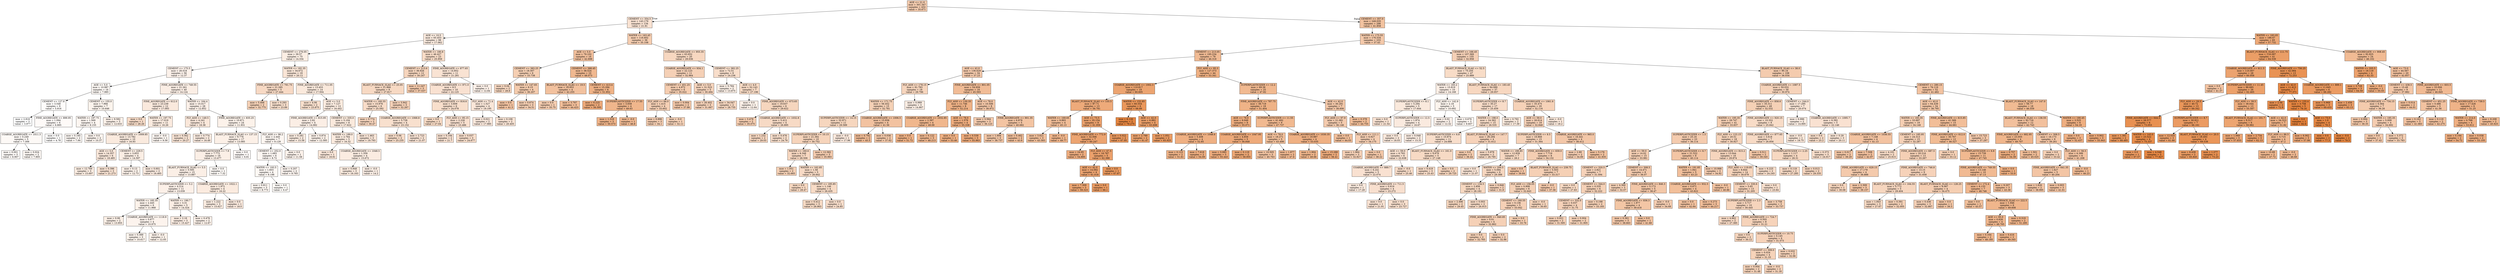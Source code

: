 digraph Tree {
node [shape=box, style="filled", color="black"] ;
0 [label="AGE <= 21.0\nmse = 301.347\nsamples = 432\nvalue = 35.671", fillcolor="#e5813967"] ;
1 [label="CEMENT <= 354.5\nmse = 143.179\nsamples = 134\nvalue = 21.91", fillcolor="#e581393a"] ;
0 -> 1 [labeldistance=2.5, labelangle=45, headlabel="True"] ;
2 [label="AGE <= 10.5\nmse = 65.453\nsamples = 98\nvalue = 17.062", fillcolor="#e581392a"] ;
1 -> 2 ;
3 [label="CEMENT <= 276.05\nmse = 39.57\nsamples = 75\nvalue = 14.334", fillcolor="#e5813922"] ;
2 -> 3 ;
4 [label="CEMENT <= 175.5\nmse = 26.018\nsamples = 56\nvalue = 12.37", fillcolor="#e581391b"] ;
3 -> 4 ;
5 [label="AGE <= 5.0\nmse = 10.987\nsamples = 16\nvalue = 7.985", fillcolor="#e581390d"] ;
4 -> 5 ;
6 [label="CEMENT <= 127.8\nmse = 3.548\nsamples = 9\nvalue = 5.916", fillcolor="#e5813906"] ;
5 -> 6 ;
7 [label="mse = 2.816\nsamples = 3\nvalue = 3.977", fillcolor="#e5813900"] ;
6 -> 7 ;
8 [label="FINE_AGGREGATE <= 899.95\nmse = 1.094\nsamples = 6\nvalue = 6.885", fillcolor="#e5813909"] ;
6 -> 8 ;
9 [label="COARSE_AGGREGATE <= 1011.3\nmse = 0.249\nsamples = 5\nvalue = 7.306", fillcolor="#e581390b"] ;
8 -> 9 ;
10 [label="mse = 0.001\nsamples = 3\nvalue = 6.907", fillcolor="#e581390a"] ;
9 -> 10 ;
11 [label="mse = 0.024\nsamples = 2\nvalue = 7.905", fillcolor="#e581390d"] ;
9 -> 11 ;
12 [label="mse = 0.0\nsamples = 1\nvalue = 4.78", fillcolor="#e5813903"] ;
8 -> 12 ;
13 [label="CEMENT <= 155.0\nmse = 7.966\nsamples = 7\nvalue = 10.646", fillcolor="#e5813916"] ;
5 -> 13 ;
14 [label="WATER <= 197.75\nmse = 1.569\nsamples = 4\nvalue = 9.155", fillcolor="#e5813911"] ;
13 -> 14 ;
15 [label="mse = 0.185\nsamples = 2\nvalue = 7.94", fillcolor="#e581390d"] ;
14 -> 15 ;
16 [label="mse = 0.0\nsamples = 2\nvalue = 10.37", fillcolor="#e5813915"] ;
14 -> 16 ;
17 [label="mse = 9.582\nsamples = 3\nvalue = 12.633", fillcolor="#e581391c"] ;
13 -> 17 ;
18 [label="FINE_AGGREGATE <= 749.55\nmse = 21.261\nsamples = 40\nvalue = 14.124", fillcolor="#e5813921"] ;
4 -> 18 ;
19 [label="FINE_AGGREGATE <= 612.0\nmse = 23.239\nsamples = 12\nvalue = 17.093", fillcolor="#e581392b"] ;
18 -> 19 ;
20 [label="mse = 0.0\nsamples = 1\nvalue = 26.26", fillcolor="#e5813948"] ;
19 -> 20 ;
21 [label="WATER <= 197.75\nmse = 17.019\nsamples = 11\nvalue = 16.26", fillcolor="#e5813928"] ;
19 -> 21 ;
22 [label="COARSE_AGGREGATE <= 1009.85\nmse = 13.782\nsamples = 10\nvalue = 16.93", fillcolor="#e581392a"] ;
21 -> 22 ;
23 [label="AGE <= 5.0\nmse = 14.357\nsamples = 6\nvalue = 18.485", fillcolor="#e581392f"] ;
22 -> 23 ;
24 [label="mse = 12.769\nsamples = 3\nvalue = 15.697", fillcolor="#e5813926"] ;
23 -> 24 ;
25 [label="mse = 0.396\nsamples = 3\nvalue = 21.273", fillcolor="#e5813938"] ;
23 -> 25 ;
26 [label="CEMENT <= 229.5\nmse = 3.853\nsamples = 4\nvalue = 14.597", fillcolor="#e5813922"] ;
22 -> 26 ;
27 [label="mse = 0.13\nsamples = 2\nvalue = 12.73", fillcolor="#e581391c"] ;
26 -> 27 ;
28 [label="mse = 0.601\nsamples = 2\nvalue = 16.465", fillcolor="#e5813929"] ;
26 -> 28 ;
29 [label="mse = -0.0\nsamples = 1\nvalue = 9.56", fillcolor="#e5813912"] ;
21 -> 29 ;
30 [label="WATER <= 164.4\nmse = 15.017\nsamples = 28\nvalue = 12.852", fillcolor="#e581391d"] ;
18 -> 30 ;
31 [label="FLY_ASH <= 149.5\nmse = 4.241\nsamples = 4\nvalue = 18.38", fillcolor="#e581392f"] ;
30 -> 31 ;
32 [label="mse = 0.562\nsamples = 2\nvalue = 20.27", fillcolor="#e5813935"] ;
31 -> 32 ;
33 [label="mse = 0.774\nsamples = 2\nvalue = 16.49", fillcolor="#e5813929"] ;
31 -> 33 ;
34 [label="FINE_AGGREGATE <= 835.25\nmse = 10.871\nsamples = 24\nvalue = 11.931", fillcolor="#e581391a"] ;
30 -> 34 ;
35 [label="BLAST_FURNACE_SLAG <= 137.15\nmse = 9.776\nsamples = 17\nvalue = 13.085", fillcolor="#e581391e"] ;
34 -> 35 ;
36 [label="SUPERPLASTICIZER <= 7.9\nmse = 7.772\nsamples = 16\nvalue = 13.477", fillcolor="#e581391f"] ;
35 -> 36 ;
37 [label="BLAST_FURNACE_SLAG <= 5.5\nmse = 5.595\nsamples = 15\nvalue = 13.887", fillcolor="#e5813920"] ;
36 -> 37 ;
38 [label="SUPERPLASTICIZER <= 5.2\nmse = 4.214\nsamples = 11\nvalue = 13.039", fillcolor="#e581391d"] ;
37 -> 38 ;
39 [label="WATER <= 185.35\nmse = 2.445\nsamples = 6\nvalue = 11.968", fillcolor="#e581391a"] ;
38 -> 39 ;
40 [label="mse = 0.06\nsamples = 2\nvalue = 13.955", fillcolor="#e5813920"] ;
39 -> 40 ;
41 [label="COARSE_AGGREGATE <= 1118.9\nmse = 0.677\nsamples = 4\nvalue = 10.975", fillcolor="#e5813917"] ;
39 -> 41 ;
42 [label="mse = 0.389\nsamples = 3\nvalue = 10.617", fillcolor="#e5813916"] ;
41 -> 42 ;
43 [label="mse = -0.0\nsamples = 1\nvalue = 12.05", fillcolor="#e581391a"] ;
41 -> 43 ;
44 [label="WATER <= 190.7\nmse = 3.31\nsamples = 5\nvalue = 14.324", fillcolor="#e5813922"] ;
38 -> 44 ;
45 [label="mse = 2.16\nsamples = 3\nvalue = 15.427", fillcolor="#e5813925"] ;
44 -> 45 ;
46 [label="mse = 0.476\nsamples = 2\nvalue = 12.67", fillcolor="#e581391c"] ;
44 -> 46 ;
47 [label="COARSE_AGGREGATE <= 1022.1\nmse = 1.972\nsamples = 4\nvalue = 16.22", fillcolor="#e5813928"] ;
37 -> 47 ;
48 [label="mse = 1.222\nsamples = 3\nvalue = 15.627", fillcolor="#e5813926"] ;
47 -> 48 ;
49 [label="mse = 0.0\nsamples = 1\nvalue = 18.0", fillcolor="#e581392d"] ;
47 -> 49 ;
50 [label="mse = 0.0\nsamples = 1\nvalue = 7.32", fillcolor="#e581390b"] ;
36 -> 50 ;
51 [label="mse = 0.0\nsamples = 1\nvalue = 6.81", fillcolor="#e5813909"] ;
35 -> 51 ;
52 [label="FLY_ASH <= 96.2\nmse = 2.445\nsamples = 7\nvalue = 9.129", fillcolor="#e5813911"] ;
34 -> 52 ;
53 [label="CEMENT <= 252.0\nmse = 1.683\nsamples = 6\nvalue = 8.72", fillcolor="#e581390f"] ;
52 -> 53 ;
54 [label="WATER <= 193.5\nmse = 1.603\nsamples = 4\nvalue = 8.198", fillcolor="#e581390e"] ;
53 -> 54 ;
55 [label="mse = 0.811\nsamples = 3\nvalue = 8.773", fillcolor="#e5813910"] ;
54 -> 55 ;
56 [label="mse = 0.0\nsamples = 1\nvalue = 6.47", fillcolor="#e5813908"] ;
54 -> 56 ;
57 [label="mse = 0.207\nsamples = 2\nvalue = 9.765", fillcolor="#e5813913"] ;
53 -> 57 ;
58 [label="mse = 0.0\nsamples = 1\nvalue = 11.58", fillcolor="#e5813919"] ;
52 -> 58 ;
59 [label="WATER <= 182.35\nmse = 34.672\nsamples = 19\nvalue = 20.12", fillcolor="#e5813934"] ;
3 -> 59 ;
60 [label="FINE_AGGREGATE <= 791.75\nmse = 21.285\nsamples = 5\nvalue = 27.444", fillcolor="#e581394c"] ;
59 -> 60 ;
61 [label="mse = 5.406\nsamples = 2\nvalue = 32.775", fillcolor="#e581395d"] ;
60 -> 61 ;
62 [label="mse = 0.293\nsamples = 3\nvalue = 23.89", fillcolor="#e5813941"] ;
60 -> 62 ;
63 [label="FINE_AGGREGATE <= 711.05\nmse = 13.453\nsamples = 14\nvalue = 17.504", fillcolor="#e581392c"] ;
59 -> 63 ;
64 [label="mse = 4.06\nsamples = 2\nvalue = 23.875", fillcolor="#e5813941"] ;
63 -> 64 ;
65 [label="AGE <= 5.0\nmse = 7.127\nsamples = 12\nvalue = 16.442", fillcolor="#e5813928"] ;
63 -> 65 ;
66 [label="FINE_AGGREGATE <= 815.95\nmse = 2.82\nsamples = 4\nvalue = 14.082", fillcolor="#e5813921"] ;
65 -> 66 ;
67 [label="mse = 0.281\nsamples = 2\nvalue = 15.58", fillcolor="#e5813926"] ;
66 -> 67 ;
68 [label="mse = 0.874\nsamples = 2\nvalue = 12.585", fillcolor="#e581391c"] ;
66 -> 68 ;
69 [label="CEMENT <= 335.0\nmse = 5.104\nsamples = 8\nvalue = 17.622", fillcolor="#e581392c"] ;
65 -> 69 ;
70 [label="WATER <= 189.0\nmse = 2.764\nsamples = 5\nvalue = 16.32", fillcolor="#e5813928"] ;
69 -> 70 ;
71 [label="mse = 0.0\nsamples = 1\nvalue = 18.91", fillcolor="#e5813930"] ;
70 -> 71 ;
72 [label="COARSE_AGGREGATE <= 1048.5\nmse = 1.359\nsamples = 4\nvalue = 15.672", fillcolor="#e5813926"] ;
70 -> 72 ;
73 [label="mse = 0.848\nsamples = 3\nvalue = 16.163", fillcolor="#e5813928"] ;
72 -> 73 ;
74 [label="mse = -0.0\nsamples = 1\nvalue = 14.2", fillcolor="#e5813921"] ;
72 -> 74 ;
75 [label="mse = 1.463\nsamples = 3\nvalue = 19.793", fillcolor="#e5813933"] ;
69 -> 75 ;
76 [label="WATER <= 180.8\nmse = 46.427\nsamples = 23\nvalue = 25.959", fillcolor="#e5813947"] ;
2 -> 76 ;
77 [label="CEMENT <= 213.6\nmse = 36.926\nsamples = 12\nvalue = 30.247", fillcolor="#e5813955"] ;
76 -> 77 ;
78 [label="BLAST_FURNACE_SLAG <= 25.05\nmse = 21.866\nsamples = 9\nvalue = 27.817", fillcolor="#e581394d"] ;
77 -> 78 ;
79 [label="WATER <= 160.55\nmse = 15.976\nsamples = 6\nvalue = 25.592", fillcolor="#e5813946"] ;
78 -> 79 ;
80 [label="mse = 0.774\nsamples = 2\nvalue = 30.47", fillcolor="#e5813956"] ;
79 -> 80 ;
81 [label="COARSE_AGGREGATE <= 1068.8\nmse = 5.728\nsamples = 4\nvalue = 23.152", fillcolor="#e581393e"] ;
79 -> 81 ;
82 [label="mse = 0.06\nsamples = 2\nvalue = 25.235", fillcolor="#e5813945"] ;
81 -> 82 ;
83 [label="mse = 2.723\nsamples = 2\nvalue = 21.07", fillcolor="#e5813937"] ;
81 -> 83 ;
84 [label="mse = 3.942\nsamples = 3\nvalue = 32.267", fillcolor="#e581395c"] ;
78 -> 84 ;
85 [label="mse = 11.247\nsamples = 3\nvalue = 37.537", fillcolor="#e581396d"] ;
77 -> 85 ;
86 [label="FINE_AGGREGATE <= 877.65\nmse = 14.852\nsamples = 11\nvalue = 21.281", fillcolor="#e5813938"] ;
76 -> 86 ;
87 [label="COARSE_AGGREGATE <= 971.0\nmse = 8.5\nsamples = 10\nvalue = 22.125", fillcolor="#e581393b"] ;
86 -> 87 ;
88 [label="FINE_AGGREGATE <= 816.6\nmse = 3.609\nsamples = 6\nvalue = 24.078", fillcolor="#e5813941"] ;
87 -> 88 ;
89 [label="mse = 0.0\nsamples = 1\nvalue = 27.04", fillcolor="#e581394b"] ;
88 -> 89 ;
90 [label="FLY_ASH <= 95.15\nmse = 2.226\nsamples = 5\nvalue = 23.486", fillcolor="#e581393f"] ;
88 -> 90 ;
91 [label="mse = 0.194\nsamples = 2\nvalue = 21.7", fillcolor="#e5813939"] ;
90 -> 91 ;
92 [label="mse = 0.037\nsamples = 3\nvalue = 24.677", fillcolor="#e5813943"] ;
90 -> 92 ;
93 [label="FLY_ASH <= 71.4\nmse = 1.527\nsamples = 4\nvalue = 19.195", fillcolor="#e5813931"] ;
87 -> 93 ;
94 [label="mse = 0.021\nsamples = 2\nvalue = 17.985", fillcolor="#e581392d"] ;
93 -> 94 ;
95 [label="mse = 0.106\nsamples = 2\nvalue = 20.405", fillcolor="#e5813935"] ;
93 -> 95 ;
96 [label="mse = 0.0\nsamples = 1\nvalue = 12.84", fillcolor="#e581391d"] ;
86 -> 96 ;
97 [label="WATER <= 163.45\nmse = 116.602\nsamples = 36\nvalue = 35.108", fillcolor="#e5813965"] ;
1 -> 97 ;
98 [label="AGE <= 5.0\nmse = 79.102\nsamples = 16\nvalue = 42.698", fillcolor="#e581397e"] ;
97 -> 98 ;
99 [label="CEMENT <= 383.25\nmse = 18.307\nsamples = 6\nvalue = 33.738", fillcolor="#e5813961"] ;
98 -> 99 ;
100 [label="mse = 0.04\nsamples = 2\nvalue = 28.8", fillcolor="#e5813951"] ;
99 -> 100 ;
101 [label="WATER <= 147.65\nmse = 9.15\nsamples = 4\nvalue = 36.207", fillcolor="#e5813969"] ;
99 -> 101 ;
102 [label="mse = 0.0\nsamples = 1\nvalue = 41.3", fillcolor="#e5813979"] ;
101 -> 102 ;
103 [label="mse = 0.674\nsamples = 3\nvalue = 34.51", fillcolor="#e5813963"] ;
101 -> 103 ;
104 [label="CEMENT <= 388.45\nmse = 38.524\nsamples = 10\nvalue = 48.073", fillcolor="#e581398f"] ;
98 -> 104 ;
105 [label="BLAST_FURNACE_SLAG <= 19.5\nmse = 16.953\nsamples = 4\nvalue = 42.255", fillcolor="#e581397c"] ;
104 -> 105 ;
106 [label="mse = 0.0\nsamples = 1\nvalue = 35.75", fillcolor="#e5813967"] ;
105 -> 106 ;
107 [label="mse = 3.797\nsamples = 3\nvalue = 44.423", fillcolor="#e5813983"] ;
105 -> 107 ;
108 [label="CEMENT <= 413.4\nmse = 15.294\nsamples = 6\nvalue = 51.952", fillcolor="#e581399c"] ;
104 -> 108 ;
109 [label="mse = 6.225\nsamples = 2\nvalue = 56.595", fillcolor="#e58139ab"] ;
108 -> 109 ;
110 [label="SUPERPLASTICIZER <= 17.55\nmse = 3.658\nsamples = 4\nvalue = 49.63", fillcolor="#e5813994"] ;
108 -> 110 ;
111 [label="mse = 1.318\nsamples = 3\nvalue = 50.573", fillcolor="#e5813997"] ;
110 -> 111 ;
112 [label="mse = -0.0\nsamples = 1\nvalue = 46.8", fillcolor="#e581398b"] ;
110 -> 112 ;
113 [label="COARSE_AGGREGATE <= 955.35\nmse = 63.652\nsamples = 20\nvalue = 29.036", fillcolor="#e5813951"] ;
97 -> 113 ;
114 [label="COARSE_AGGREGATE <= 934.1\nmse = 22.123\nsamples = 11\nvalue = 32.964", fillcolor="#e581395e"] ;
113 -> 114 ;
115 [label="CEMENT <= 451.25\nmse = 4.972\nsamples = 6\nvalue = 35.022", fillcolor="#e5813965"] ;
114 -> 115 ;
116 [label="FLY_ASH <= 66.0\nmse = 1.415\nsamples = 4\nvalue = 33.602", fillcolor="#e5813960"] ;
115 -> 116 ;
117 [label="mse = 0.896\nsamples = 3\nvalue = 34.1", fillcolor="#e5813962"] ;
116 -> 117 ;
118 [label="mse = -0.0\nsamples = 1\nvalue = 32.11", fillcolor="#e581395b"] ;
116 -> 118 ;
119 [label="mse = 0.004\nsamples = 2\nvalue = 37.86", fillcolor="#e581396e"] ;
115 -> 119 ;
120 [label="AGE <= 5.0\nmse = 31.523\nsamples = 5\nvalue = 30.494", fillcolor="#e5813956"] ;
114 -> 120 ;
121 [label="mse = 26.402\nsamples = 3\nvalue = 31.667", fillcolor="#e581395a"] ;
120 -> 121 ;
122 [label="mse = 34.047\nsamples = 2\nvalue = 28.735", fillcolor="#e5813950"] ;
120 -> 122 ;
123 [label="CEMENT <= 382.25\nmse = 72.51\nsamples = 9\nvalue = 24.236", fillcolor="#e5813942"] ;
113 -> 123 ;
124 [label="mse = 5.784\nsamples = 2\nvalue = 13.875", fillcolor="#e5813920"] ;
123 -> 124 ;
125 [label="AGE <= 4.0\nmse = 52.143\nsamples = 7\nvalue = 27.196", fillcolor="#e581394b"] ;
123 -> 125 ;
126 [label="mse = 0.0\nsamples = 1\nvalue = 12.64", fillcolor="#e581391c"] ;
125 -> 126 ;
127 [label="FINE_AGGREGATE <= 673.65\nmse = 19.637\nsamples = 6\nvalue = 29.622", fillcolor="#e5813953"] ;
125 -> 127 ;
128 [label="mse = 3.478\nsamples = 2\nvalue = 35.075", fillcolor="#e5813965"] ;
127 -> 128 ;
129 [label="COARSE_AGGREGATE <= 1032.8\nmse = 5.412\nsamples = 4\nvalue = 26.895", fillcolor="#e581394a"] ;
127 -> 129 ;
130 [label="mse = 1.232\nsamples = 2\nvalue = 29.03", fillcolor="#e5813951"] ;
129 -> 130 ;
131 [label="mse = 0.476\nsamples = 2\nvalue = 24.76", fillcolor="#e5813943"] ;
129 -> 131 ;
132 [label="CEMENT <= 357.0\nmse = 249.035\nsamples = 298\nvalue = 41.858", fillcolor="#e581397b"] ;
0 -> 132 [labeldistance=2.5, labelangle=-45, headlabel="False"] ;
133 [label="WATER <= 175.55\nmse = 176.534\nsamples = 233\nvalue = 37.43", fillcolor="#e581396d"] ;
132 -> 133 ;
134 [label="CEMENT <= 213.05\nmse = 195.234\nsamples = 78\nvalue = 46.318", fillcolor="#e5813989"] ;
133 -> 134 ;
135 [label="AGE <= 42.0\nmse = 136.629\nsamples = 34\nvalue = 37.23", fillcolor="#e581396c"] ;
134 -> 135 ;
136 [label="FLY_ASH <= 178.15\nmse = 91.783\nsamples = 18\nvalue = 29.796", fillcolor="#e5813954"] ;
135 -> 136 ;
137 [label="WATER <= 171.75\nmse = 56.452\nsamples = 15\nvalue = 32.781", fillcolor="#e581395d"] ;
136 -> 137 ;
138 [label="SUPERPLASTICIZER <= 14.15\nmse = 32.971\nsamples = 11\nvalue = 29.589", fillcolor="#e5813953"] ;
137 -> 138 ;
139 [label="SUPERPLASTICIZER <= 10.15\nmse = 21.392\nsamples = 10\nvalue = 30.752", fillcolor="#e5813957"] ;
138 -> 139 ;
140 [label="WATER <= 160.6\nmse = 8.348\nsamples = 7\nvalue = 28.506", fillcolor="#e5813950"] ;
139 -> 140 ;
141 [label="mse = 1.051\nsamples = 2\nvalue = 32.665", fillcolor="#e581395d"] ;
140 -> 141 ;
142 [label="WATER <= 162.85\nmse = 1.58\nsamples = 5\nvalue = 26.842", fillcolor="#e581394a"] ;
140 -> 142 ;
143 [label="mse = 0.0\nsamples = 1\nvalue = 28.47", fillcolor="#e581394f"] ;
142 -> 143 ;
144 [label="CEMENT <= 185.85\nmse = 1.146\nsamples = 4\nvalue = 26.435", fillcolor="#e5813949"] ;
142 -> 144 ;
145 [label="mse = 0.412\nsamples = 3\nvalue = 26.963", fillcolor="#e581394b"] ;
144 -> 145 ;
146 [label="mse = 0.0\nsamples = 1\nvalue = 24.85", fillcolor="#e5813944"] ;
144 -> 146 ;
147 [label="mse = 12.582\nsamples = 3\nvalue = 35.993", fillcolor="#e5813968"] ;
139 -> 147 ;
148 [label="mse = -0.0\nsamples = 1\nvalue = 17.96", fillcolor="#e581392d"] ;
138 -> 148 ;
149 [label="COARSE_AGGREGATE <= 1006.5\nmse = 15.938\nsamples = 4\nvalue = 41.56", fillcolor="#e581397a"] ;
137 -> 149 ;
150 [label="mse = 0.792\nsamples = 2\nvalue = 45.5", fillcolor="#e5813987"] ;
149 -> 150 ;
151 [label="mse = 0.036\nsamples = 2\nvalue = 37.62", fillcolor="#e581396d"] ;
149 -> 151 ;
152 [label="mse = 0.989\nsamples = 3\nvalue = 14.867", fillcolor="#e5813923"] ;
136 -> 152 ;
153 [label="FINE_AGGREGATE <= 801.05\nmse = 54.959\nsamples = 16\nvalue = 45.593", fillcolor="#e5813987"] ;
135 -> 153 ;
154 [label="FLY_ASH <= 130.35\nmse = 11.746\nsamples = 8\nvalue = 52.214", fillcolor="#e581399c"] ;
153 -> 154 ;
155 [label="COARSE_AGGREGATE <= 1032.85\nmse = 2.397\nsamples = 4\nvalue = 49.09", fillcolor="#e5813992"] ;
154 -> 155 ;
156 [label="mse = 0.0\nsamples = 1\nvalue = 51.72", fillcolor="#e581399b"] ;
155 -> 156 ;
157 [label="mse = 0.122\nsamples = 3\nvalue = 48.213", fillcolor="#e581398f"] ;
155 -> 157 ;
158 [label="AGE <= 78.0\nmse = 1.579\nsamples = 4\nvalue = 55.338", fillcolor="#e58139a7"] ;
154 -> 158 ;
159 [label="mse = 0.0\nsamples = 1\nvalue = 53.46", fillcolor="#e58139a0"] ;
158 -> 159 ;
160 [label="mse = 0.539\nsamples = 3\nvalue = 55.963", fillcolor="#e58139a9"] ;
158 -> 160 ;
161 [label="AGE <= 78.0\nmse = 10.506\nsamples = 8\nvalue = 38.972", fillcolor="#e5813972"] ;
153 -> 161 ;
162 [label="mse = 3.564\nsamples = 3\nvalue = 36.123", fillcolor="#e5813968"] ;
161 -> 162 ;
163 [label="FINE_AGGREGATE <= 901.35\nmse = 6.878\nsamples = 5\nvalue = 40.682", fillcolor="#e5813977"] ;
161 -> 163 ;
164 [label="mse = 1.694\nsamples = 3\nvalue = 38.737", fillcolor="#e5813971"] ;
163 -> 164 ;
165 [label="mse = 0.462\nsamples = 2\nvalue = 43.6", fillcolor="#e5813981"] ;
163 -> 165 ;
166 [label="FLY_ASH <= 95.3\nmse = 127.373\nsamples = 44\nvalue = 53.341", fillcolor="#e58139a0"] ;
134 -> 166 ;
167 [label="COARSE_AGGREGATE <= 1002.3\nmse = 110.817\nsamples = 19\nvalue = 60.605", fillcolor="#e58139b8"] ;
166 -> 167 ;
168 [label="BLAST_FURNACE_SLAG <= 155.5\nmse = 87.71\nsamples = 13\nvalue = 56.781", fillcolor="#e58139ab"] ;
167 -> 168 ;
169 [label="WATER <= 169.65\nmse = 9.893\nsamples = 4\nvalue = 45.13", fillcolor="#e5813985"] ;
168 -> 169 ;
170 [label="mse = 3.621\nsamples = 3\nvalue = 43.583", fillcolor="#e5813980"] ;
169 -> 170 ;
171 [label="mse = -0.0\nsamples = 1\nvalue = 49.77", fillcolor="#e5813995"] ;
169 -> 171 ;
172 [label="AGE <= 73.5\nmse = 35.154\nsamples = 9\nvalue = 61.959", fillcolor="#e58139bc"] ;
168 -> 172 ;
173 [label="FINE_AGGREGATE <= 772.9\nmse = 32.006\nsamples = 7\nvalue = 60.247", fillcolor="#e58139b7"] ;
172 -> 173 ;
174 [label="mse = 24.95\nsamples = 2\nvalue = 54.895", fillcolor="#e58139a5"] ;
173 -> 174 ;
175 [label="FLY_ASH <= 47.5\nmse = 18.787\nsamples = 5\nvalue = 62.388", fillcolor="#e58139bd"] ;
173 -> 175 ;
176 [label="AGE <= 42.0\nmse = 14.092\nsamples = 4\nvalue = 61.018", fillcolor="#e58139b9"] ;
175 -> 176 ;
177 [label="mse = 7.309\nsamples = 3\nvalue = 59.323", fillcolor="#e58139b4"] ;
176 -> 177 ;
178 [label="mse = 0.0\nsamples = 1\nvalue = 66.1", fillcolor="#e58139c9"] ;
176 -> 178 ;
179 [label="mse = 0.0\nsamples = 1\nvalue = 67.87", fillcolor="#e58139cf"] ;
175 -> 179 ;
180 [label="mse = 0.022\nsamples = 2\nvalue = 67.95", fillcolor="#e58139cf"] ;
172 -> 180 ;
181 [label="WATER <= 152.85\nmse = 60.554\nsamples = 6\nvalue = 68.89", fillcolor="#e58139d3"] ;
167 -> 181 ;
182 [label="mse = 6.126\nsamples = 2\nvalue = 79.275", fillcolor="#e58139f4"] ;
181 -> 182 ;
183 [label="AGE <= 42.0\nmse = 6.882\nsamples = 4\nvalue = 63.698", fillcolor="#e58139c2"] ;
181 -> 183 ;
184 [label="mse = 2.789\nsamples = 2\nvalue = 61.47", fillcolor="#e58139ba"] ;
183 -> 184 ;
185 [label="mse = 1.051\nsamples = 2\nvalue = 65.925", fillcolor="#e58139c9"] ;
183 -> 185 ;
186 [label="SUPERPLASTICIZER <= 12.2\nmse = 69.38\nsamples = 25\nvalue = 47.82", fillcolor="#e581398e"] ;
166 -> 186 ;
187 [label="FINE_AGGREGATE <= 787.75\nmse = 38.719\nsamples = 18\nvalue = 51.404", fillcolor="#e581399a"] ;
186 -> 187 ;
188 [label="AGE <= 78.0\nmse = 9.049\nsamples = 9\nvalue = 55.071", fillcolor="#e58139a6"] ;
187 -> 188 ;
189 [label="COARSE_AGGREGATE <= 1048.6\nmse = 5.408\nsamples = 4\nvalue = 52.85", fillcolor="#e581399f"] ;
188 -> 189 ;
190 [label="mse = 0.123\nsamples = 2\nvalue = 51.61", fillcolor="#e581399a"] ;
189 -> 190 ;
191 [label="mse = 7.618\nsamples = 2\nvalue = 54.09", fillcolor="#e58139a3"] ;
189 -> 191 ;
192 [label="COARSE_AGGREGATE <= 1047.95\nmse = 4.859\nsamples = 5\nvalue = 56.848", fillcolor="#e58139ab"] ;
188 -> 192 ;
193 [label="mse = 3.085\nsamples = 3\nvalue = 55.443", fillcolor="#e58139a7"] ;
192 -> 193 ;
194 [label="mse = 0.119\nsamples = 2\nvalue = 58.955", fillcolor="#e58139b2"] ;
192 -> 194 ;
195 [label="SUPERPLASTICIZER <= 11.55\nmse = 41.492\nsamples = 9\nvalue = 47.737", fillcolor="#e581398e"] ;
187 -> 195 ;
196 [label="AGE <= 78.0\nmse = 18.271\nsamples = 5\nvalue = 43.498", fillcolor="#e5813980"] ;
195 -> 196 ;
197 [label="mse = 10.505\nsamples = 3\nvalue = 40.763", fillcolor="#e5813977"] ;
196 -> 197 ;
198 [label="mse = 1.877\nsamples = 2\nvalue = 47.6", fillcolor="#e581398d"] ;
196 -> 198 ;
199 [label="COARSE_AGGREGATE <= 1030.35\nmse = 19.987\nsamples = 4\nvalue = 53.035", fillcolor="#e581399f"] ;
195 -> 199 ;
200 [label="mse = 1.904\nsamples = 2\nvalue = 49.66", fillcolor="#e5813994"] ;
199 -> 200 ;
201 [label="mse = 15.288\nsamples = 2\nvalue = 56.41", fillcolor="#e58139aa"] ;
199 -> 201 ;
202 [label="AGE <= 42.0\nmse = 30.291\nsamples = 7\nvalue = 38.606", fillcolor="#e5813970"] ;
186 -> 202 ;
203 [label="FLY_ASH <= 97.9\nmse = 21.081\nsamples = 5\nvalue = 36.146", fillcolor="#e5813968"] ;
202 -> 203 ;
204 [label="mse = 0.0\nsamples = 1\nvalue = 44.03", fillcolor="#e5813982"] ;
203 -> 204 ;
205 [label="FLY_ASH <= 111.1\nmse = 6.927\nsamples = 4\nvalue = 34.175", fillcolor="#e5813962"] ;
203 -> 205 ;
206 [label="mse = 1.964\nsamples = 3\nvalue = 32.827", fillcolor="#e581395e"] ;
205 -> 206 ;
207 [label="mse = 0.0\nsamples = 1\nvalue = 38.22", fillcolor="#e581396f"] ;
205 -> 207 ;
208 [label="mse = 0.378\nsamples = 2\nvalue = 44.755", fillcolor="#e5813984"] ;
202 -> 208 ;
209 [label="CEMENT <= 166.45\nmse = 107.369\nsamples = 155\nvalue = 32.958", fillcolor="#e581395e"] ;
133 -> 209 ;
210 [label="BLAST_FURNACE_SLAG <= 52.5\nmse = 75.205\nsamples = 47\nvalue = 25.889", fillcolor="#e5813947"] ;
209 -> 210 ;
211 [label="WATER <= 183.2\nmse = 15.819\nsamples = 10\nvalue = 14.168", fillcolor="#e5813921"] ;
210 -> 211 ;
212 [label="SUPERPLASTICIZER <= 8.1\nmse = 5.294\nsamples = 5\nvalue = 17.644", fillcolor="#e581392c"] ;
211 -> 212 ;
213 [label="mse = 0.0\nsamples = 1\nvalue = 21.54", fillcolor="#e5813939"] ;
212 -> 213 ;
214 [label="SUPERPLASTICIZER <= 12.5\nmse = 1.874\nsamples = 4\nvalue = 16.67", fillcolor="#e5813929"] ;
212 -> 214 ;
215 [label="mse = 0.0\nsamples = 2\nvalue = 18.03", fillcolor="#e581392e"] ;
214 -> 215 ;
216 [label="mse = 0.048\nsamples = 2\nvalue = 15.31", fillcolor="#e5813925"] ;
214 -> 216 ;
217 [label="FLY_ASH <= 142.9\nmse = 2.18\nsamples = 5\nvalue = 10.692", fillcolor="#e5813916"] ;
211 -> 217 ;
218 [label="mse = 0.02\nsamples = 2\nvalue = 12.32", fillcolor="#e581391b"] ;
217 -> 218 ;
219 [label="mse = 0.676\nsamples = 3\nvalue = 9.607", fillcolor="#e5813912"] ;
217 -> 219 ;
220 [label="BLAST_FURNACE_SLAG <= 183.45\nmse = 44.089\nsamples = 37\nvalue = 29.057", fillcolor="#e5813951"] ;
210 -> 220 ;
221 [label="SUPERPLASTICIZER <= 8.7\nmse = 30.27\nsamples = 17\nvalue = 25.459", fillcolor="#e5813946"] ;
220 -> 221 ;
222 [label="WATER <= 198.0\nmse = 24.362\nsamples = 15\nvalue = 26.535", fillcolor="#e5813949"] ;
221 -> 222 ;
223 [label="SUPERPLASTICIZER <= 6.8\nmse = 10.874\nsamples = 11\nvalue = 24.688", fillcolor="#e5813943"] ;
222 -> 223 ;
224 [label="AGE <= 59.0\nmse = 6.793\nsamples = 6\nvalue = 22.638", fillcolor="#e581393d"] ;
223 -> 224 ;
225 [label="COARSE_AGGREGATE <= 889.7\nmse = 6.241\nsamples = 5\nvalue = 22.074", fillcolor="#e581393b"] ;
224 -> 225 ;
226 [label="mse = 0.0\nsamples = 1\nvalue = 17.28", fillcolor="#e581392b"] ;
225 -> 226 ;
227 [label="FINE_AGGREGATE <= 711.5\nmse = 0.619\nsamples = 4\nvalue = 23.272", fillcolor="#e581393f"] ;
225 -> 227 ;
228 [label="mse = 0.0\nsamples = 1\nvalue = 21.91", fillcolor="#e581393a"] ;
227 -> 228 ;
229 [label="mse = 0.0\nsamples = 3\nvalue = 23.727", fillcolor="#e5813940"] ;
227 -> 229 ;
230 [label="mse = -0.0\nsamples = 1\nvalue = 25.46", fillcolor="#e5813946"] ;
224 -> 230 ;
231 [label="BLAST_FURNACE_SLAG <= 161.0\nmse = 4.679\nsamples = 5\nvalue = 27.148", fillcolor="#e581394b"] ;
223 -> 231 ;
232 [label="mse = 0.419\nsamples = 3\nvalue = 25.43", fillcolor="#e5813946"] ;
231 -> 232 ;
233 [label="mse = 0.0\nsamples = 2\nvalue = 29.725", fillcolor="#e5813954"] ;
231 -> 233 ;
234 [label="BLAST_FURNACE_SLAG <= 147.7\nmse = 26.294\nsamples = 4\nvalue = 31.612", fillcolor="#e581395a"] ;
222 -> 234 ;
235 [label="mse = 0.0\nsamples = 2\nvalue = 36.44", fillcolor="#e5813969"] ;
234 -> 235 ;
236 [label="mse = 5.978\nsamples = 2\nvalue = 26.785", fillcolor="#e581394a"] ;
234 -> 236 ;
237 [label="mse = 0.792\nsamples = 2\nvalue = 17.39", fillcolor="#e581392c"] ;
221 -> 237 ;
238 [label="COARSE_AGGREGATE <= 1061.6\nmse = 35.475\nsamples = 20\nvalue = 32.116", fillcolor="#e581395b"] ;
220 -> 238 ;
239 [label="AGE <= 59.0\nmse = 26.614\nsamples = 19\nvalue = 32.848", fillcolor="#e581395e"] ;
238 -> 239 ;
240 [label="SUPERPLASTICIZER <= 8.5\nmse = 18.868\nsamples = 15\nvalue = 31.364", fillcolor="#e5813959"] ;
239 -> 240 ;
241 [label="WATER <= 188.85\nmse = 12.839\nsamples = 7\nvalue = 28.2", fillcolor="#e581394f"] ;
240 -> 241 ;
242 [label="mse = 0.0\nsamples = 1\nvalue = 21.07", fillcolor="#e5813937"] ;
241 -> 242 ;
243 [label="WATER <= 200.5\nmse = 5.094\nsamples = 6\nvalue = 29.388", fillcolor="#e5813952"] ;
241 -> 243 ;
244 [label="CEMENT <= 134.5\nmse = 2.856\nsamples = 4\nvalue = 28.182", fillcolor="#e581394f"] ;
243 -> 244 ;
245 [label="mse = 2.496\nsamples = 2\nvalue = 29.45", fillcolor="#e5813953"] ;
244 -> 245 ;
246 [label="mse = 0.003\nsamples = 2\nvalue = 26.915", fillcolor="#e581394a"] ;
244 -> 246 ;
247 [label="mse = 0.846\nsamples = 2\nvalue = 31.8", fillcolor="#e581395a"] ;
243 -> 247 ;
248 [label="FINE_AGGREGATE <= 659.0\nmse = 7.719\nsamples = 8\nvalue = 34.132", fillcolor="#e5813962"] ;
240 -> 248 ;
249 [label="mse = 0.0\nsamples = 1\nvalue = 39.84", fillcolor="#e5813974"] ;
248 -> 249 ;
250 [label="BLAST_FURNACE_SLAG <= 239.75\nmse = 3.503\nsamples = 7\nvalue = 33.317", fillcolor="#e581395f"] ;
248 -> 250 ;
251 [label="FLY_ASH <= 156.05\nmse = 0.908\nsamples = 6\nvalue = 32.643", fillcolor="#e581395d"] ;
250 -> 251 ;
252 [label="CEMENT <= 160.55\nmse = 0.136\nsamples = 5\nvalue = 33.042", fillcolor="#e581395e"] ;
251 -> 252 ;
253 [label="FINE_AGGREGATE <= 840.85\nmse = 0.01\nsamples = 4\nvalue = 32.862", fillcolor="#e581395e"] ;
252 -> 253 ;
254 [label="mse = 0.0\nsamples = 2\nvalue = 32.765", fillcolor="#e581395d"] ;
253 -> 254 ;
255 [label="mse = 0.0\nsamples = 2\nvalue = 32.96", fillcolor="#e581395e"] ;
253 -> 255 ;
256 [label="mse = 0.0\nsamples = 1\nvalue = 33.76", fillcolor="#e5813961"] ;
252 -> 256 ;
257 [label="mse = -0.0\nsamples = 1\nvalue = 30.65", fillcolor="#e5813957"] ;
251 -> 257 ;
258 [label="mse = -0.0\nsamples = 1\nvalue = 37.36", fillcolor="#e581396c"] ;
250 -> 258 ;
259 [label="COARSE_AGGREGATE <= 965.0\nmse = 16.441\nsamples = 4\nvalue = 38.412", fillcolor="#e5813970"] ;
239 -> 259 ;
260 [label="mse = 2.89\nsamples = 2\nvalue = 34.89", fillcolor="#e5813964"] ;
259 -> 260 ;
261 [label="mse = 5.176\nsamples = 2\nvalue = 41.935", fillcolor="#e581397b"] ;
259 -> 261 ;
262 [label="mse = -0.0\nsamples = 1\nvalue = 18.2", fillcolor="#e581392e"] ;
238 -> 262 ;
263 [label="BLAST_FURNACE_SLAG <= 38.0\nmse = 90.16\nsamples = 108\nvalue = 36.034", fillcolor="#e5813968"] ;
209 -> 263 ;
264 [label="COARSE_AGGREGATE <= 1087.5\nmse = 50.032\nsamples = 56\nvalue = 30.974", fillcolor="#e5813958"] ;
263 -> 264 ;
265 [label="FINE_AGGREGATE <= 858.6\nmse = 35.311\nsamples = 49\nvalue = 32.532", fillcolor="#e581395d"] ;
264 -> 265 ;
266 [label="WATER <= 195.35\nmse = 29.747\nsamples = 41\nvalue = 33.837", fillcolor="#e5813961"] ;
265 -> 266 ;
267 [label="SUPERPLASTICIZER <= 1.5\nmse = 25.16\nsamples = 23\nvalue = 36.114", fillcolor="#e5813968"] ;
266 -> 267 ;
268 [label="AGE <= 59.0\nmse = 14.02\nsamples = 15\nvalue = 33.981", fillcolor="#e5813961"] ;
267 -> 268 ;
269 [label="CEMENT <= 320.5\nmse = 2.821\nsamples = 7\nvalue = 31.594", fillcolor="#e581395a"] ;
268 -> 269 ;
270 [label="mse = 0.0\nsamples = 1\nvalue = 27.83", fillcolor="#e581394d"] ;
269 -> 270 ;
271 [label="CEMENT <= 344.0\nmse = 0.535\nsamples = 6\nvalue = 32.222", fillcolor="#e581395c"] ;
269 -> 271 ;
272 [label="CEMENT <= 332.0\nmse = 0.037\nsamples = 4\nvalue = 31.75", fillcolor="#e581395a"] ;
271 -> 272 ;
273 [label="mse = 0.021\nsamples = 2\nvalue = 31.595", fillcolor="#e581395a"] ;
272 -> 273 ;
274 [label="mse = 0.004\nsamples = 2\nvalue = 31.905", fillcolor="#e581395b"] ;
272 -> 274 ;
275 [label="mse = 0.198\nsamples = 2\nvalue = 33.165", fillcolor="#e581395f"] ;
271 -> 275 ;
276 [label="CEMENT <= 308.5\nmse = 14.471\nsamples = 8\nvalue = 36.07", fillcolor="#e5813968"] ;
268 -> 276 ;
277 [label="mse = 4.369\nsamples = 3\nvalue = 32.07", fillcolor="#e581395b"] ;
276 -> 277 ;
278 [label="FINE_AGGREGATE <= 846.3\nmse = 5.173\nsamples = 5\nvalue = 38.47", fillcolor="#e5813970"] ;
276 -> 278 ;
279 [label="FINE_AGGREGATE <= 836.3\nmse = 1.977\nsamples = 4\nvalue = 39.418", fillcolor="#e5813973"] ;
278 -> 279 ;
280 [label="mse = 0.361\nsamples = 3\nvalue = 38.663", fillcolor="#e5813970"] ;
279 -> 280 ;
281 [label="mse = 0.0\nsamples = 1\nvalue = 41.68", fillcolor="#e581397a"] ;
279 -> 281 ;
282 [label="mse = -0.0\nsamples = 1\nvalue = 34.68", fillcolor="#e5813964"] ;
278 -> 282 ;
283 [label="SUPERPLASTICIZER <= 6.7\nmse = 21.522\nsamples = 8\nvalue = 40.114", fillcolor="#e5813975"] ;
267 -> 283 ;
284 [label="WATER <= 191.85\nmse = 1.941\nsamples = 5\nvalue = 43.23", fillcolor="#e581397f"] ;
283 -> 284 ;
285 [label="COARSE_AGGREGATE <= 932.5\nmse = 0.671\nsamples = 4\nvalue = 43.822", fillcolor="#e5813981"] ;
284 -> 285 ;
286 [label="mse = 0.0\nsamples = 1\nvalue = 42.64", fillcolor="#e581397d"] ;
285 -> 286 ;
287 [label="mse = 0.273\nsamples = 3\nvalue = 44.217", fillcolor="#e5813983"] ;
285 -> 287 ;
288 [label="mse = -0.0\nsamples = 1\nvalue = 40.86", fillcolor="#e5813978"] ;
284 -> 288 ;
289 [label="mse = 10.998\nsamples = 3\nvalue = 34.92", fillcolor="#e5813964"] ;
283 -> 289 ;
290 [label="FLY_ASH <= 123.15\nmse = 20.51\nsamples = 18\nvalue = 30.927", fillcolor="#e5813957"] ;
266 -> 290 ;
291 [label="FINE_AGGREGATE <= 815.2\nmse = 13.044\nsamples = 16\nvalue = 29.874", fillcolor="#e5813954"] ;
290 -> 291 ;
292 [label="FLY_ASH <= 119.05\nmse = 8.844\nsamples = 14\nvalue = 30.679", fillcolor="#e5813957"] ;
291 -> 292 ;
293 [label="CEMENT <= 330.6\nmse = 5.65\nsamples = 13\nvalue = 31.205", fillcolor="#e5813958"] ;
292 -> 293 ;
294 [label="SUPERPLASTICIZER <= 2.3\nmse = 3.717\nsamples = 10\nvalue = 30.445", fillcolor="#e5813956"] ;
293 -> 294 ;
295 [label="mse = 4.862\nsamples = 2\nvalue = 27.385", fillcolor="#e581394c"] ;
294 -> 295 ;
296 [label="FINE_AGGREGATE <= 724.7\nmse = 0.505\nsamples = 8\nvalue = 31.21", fillcolor="#e5813958"] ;
294 -> 296 ;
297 [label="mse = 0.0\nsamples = 2\nvalue = 30.12", fillcolor="#e5813955"] ;
296 -> 297 ;
298 [label="SUPERPLASTICIZER <= 10.75\nmse = 0.145\nsamples = 6\nvalue = 31.573", fillcolor="#e581395a"] ;
296 -> 298 ;
299 [label="CEMENT <= 309.0\nmse = 0.024\nsamples = 4\nvalue = 31.33", fillcolor="#e5813959"] ;
298 -> 299 ;
300 [label="mse = 0.004\nsamples = 2\nvalue = 31.48", fillcolor="#e5813959"] ;
299 -> 300 ;
301 [label="mse = -0.0\nsamples = 2\nvalue = 31.18", fillcolor="#e5813958"] ;
299 -> 301 ;
302 [label="mse = 0.032\nsamples = 2\nvalue = 32.06", fillcolor="#e581395b"] ;
298 -> 302 ;
303 [label="mse = 3.758\nsamples = 3\nvalue = 33.737", fillcolor="#e5813961"] ;
293 -> 303 ;
304 [label="mse = 0.0\nsamples = 1\nvalue = 23.84", fillcolor="#e5813940"] ;
292 -> 304 ;
305 [label="mse = 6.225\nsamples = 2\nvalue = 24.245", fillcolor="#e5813942"] ;
291 -> 305 ;
306 [label="mse = 0.511\nsamples = 2\nvalue = 39.345", fillcolor="#e5813973"] ;
290 -> 306 ;
307 [label="FINE_AGGREGATE <= 920.15\nmse = 10.352\nsamples = 8\nvalue = 25.842", fillcolor="#e5813947"] ;
265 -> 307 ;
308 [label="FINE_AGGREGATE <= 877.65\nmse = 3.618\nsamples = 7\nvalue = 26.856", fillcolor="#e581394a"] ;
307 -> 308 ;
309 [label="SUPERPLASTICIZER <= 2.25\nmse = 1.117\nsamples = 4\nvalue = 28.31", fillcolor="#e581394f"] ;
308 -> 309 ;
310 [label="mse = 0.119\nsamples = 2\nvalue = 27.285", fillcolor="#e581394c"] ;
309 -> 310 ;
311 [label="mse = 0.013\nsamples = 2\nvalue = 29.335", fillcolor="#e5813952"] ;
309 -> 311 ;
312 [label="mse = 0.373\nsamples = 3\nvalue = 24.917", fillcolor="#e5813944"] ;
308 -> 312 ;
313 [label="mse = -0.0\nsamples = 1\nvalue = 18.75", fillcolor="#e5813930"] ;
307 -> 313 ;
314 [label="CEMENT <= 244.0\nmse = 17.295\nsamples = 7\nvalue = 20.074", fillcolor="#e5813934"] ;
264 -> 314 ;
315 [label="mse = 6.996\nsamples = 2\nvalue = 14.895", fillcolor="#e5813923"] ;
314 -> 315 ;
316 [label="COARSE_AGGREGATE <= 1095.7\nmse = 6.392\nsamples = 5\nvalue = 22.146", fillcolor="#e581393b"] ;
314 -> 316 ;
317 [label="mse = 0.0\nsamples = 2\nvalue = 25.2", fillcolor="#e5813945"] ;
316 -> 317 ;
318 [label="mse = 0.29\nsamples = 3\nvalue = 20.11", fillcolor="#e5813934"] ;
316 -> 318 ;
319 [label="CEMENT <= 280.15\nmse = 76.119\nsamples = 52\nvalue = 41.482", fillcolor="#e581397a"] ;
263 -> 319 ;
320 [label="AGE <= 42.0\nmse = 64.439\nsamples = 34\nvalue = 38.795", fillcolor="#e5813971"] ;
319 -> 320 ;
321 [label="WATER <= 183.35\nmse = 33.697\nsamples = 19\nvalue = 34.148", fillcolor="#e5813962"] ;
320 -> 321 ;
322 [label="COARSE_AGGREGATE <= 1036.55\nmse = 7.148\nsamples = 4\nvalue = 41.13", fillcolor="#e5813978"] ;
321 -> 322 ;
323 [label="mse = 0.017\nsamples = 2\nvalue = 39.29", fillcolor="#e5813973"] ;
322 -> 323 ;
324 [label="mse = 7.508\nsamples = 2\nvalue = 42.97", fillcolor="#e581397e"] ;
322 -> 324 ;
325 [label="CEMENT <= 185.95\nmse = 24.313\nsamples = 15\nvalue = 32.287", fillcolor="#e581395c"] ;
321 -> 325 ;
326 [label="mse = 4.101\nsamples = 2\nvalue = 25.915", fillcolor="#e5813947"] ;
325 -> 326 ;
327 [label="FINE_AGGREGATE <= 687.5\nmse = 20.216\nsamples = 13\nvalue = 33.267", fillcolor="#e581395f"] ;
325 -> 327 ;
328 [label="FINE_AGGREGATE <= 629.15\nmse = 17.179\nsamples = 4\nvalue = 36.888", fillcolor="#e581396b"] ;
327 -> 328 ;
329 [label="mse = 0.0\nsamples = 1\nvalue = 30.08", fillcolor="#e5813955"] ;
328 -> 329 ;
330 [label="mse = 2.309\nsamples = 3\nvalue = 39.157", fillcolor="#e5813972"] ;
328 -> 330 ;
331 [label="FINE_AGGREGATE <= 746.8\nmse = 13.15\nsamples = 9\nvalue = 31.658", fillcolor="#e581395a"] ;
327 -> 331 ;
332 [label="BLAST_FURNACE_SLAG <= 164.55\nmse = 5.772\nsamples = 5\nvalue = 29.404", fillcolor="#e5813952"] ;
331 -> 332 ;
333 [label="mse = 1.843\nsamples = 3\nvalue = 27.67", fillcolor="#e581394d"] ;
332 -> 333 ;
334 [label="mse = 0.391\nsamples = 2\nvalue = 32.005", fillcolor="#e581395b"] ;
332 -> 334 ;
335 [label="BLAST_FURNACE_SLAG <= 128.25\nmse = 8.087\nsamples = 4\nvalue = 34.475", fillcolor="#e5813963"] ;
331 -> 335 ;
336 [label="mse = 0.436\nsamples = 3\nvalue = 32.867", fillcolor="#e581395e"] ;
335 -> 336 ;
337 [label="mse = 0.0\nsamples = 1\nvalue = 39.3", fillcolor="#e5813973"] ;
335 -> 337 ;
338 [label="FINE_AGGREGATE <= 815.85\nmse = 41.389\nsamples = 15\nvalue = 44.681", fillcolor="#e5813984"] ;
320 -> 338 ;
339 [label="FINE_AGGREGATE <= 612.0\nmse = 30.767\nsamples = 12\nvalue = 46.527", fillcolor="#e581398a"] ;
338 -> 339 ;
340 [label="mse = 0.0\nsamples = 1\nvalue = 33.12", fillcolor="#e581395f"] ;
339 -> 340 ;
341 [label="SUPERPLASTICIZER <= 6.8\nmse = 15.739\nsamples = 11\nvalue = 47.745", fillcolor="#e581398e"] ;
339 -> 341 ;
342 [label="FINE_AGGREGATE <= 749.55\nmse = 13.146\nsamples = 10\nvalue = 47.13", fillcolor="#e581398c"] ;
341 -> 342 ;
343 [label="CEMENT <= 172.4\nmse = 6.133\nsamples = 7\nvalue = 48.746", fillcolor="#e5813991"] ;
342 -> 343 ;
344 [label="mse = 0.0\nsamples = 1\nvalue = 43.57", fillcolor="#e5813980"] ;
343 -> 344 ;
345 [label="BLAST_FURNACE_SLAG <= 222.5\nmse = 1.946\nsamples = 6\nvalue = 49.608", fillcolor="#e5813994"] ;
343 -> 345 ;
346 [label="AGE <= 95.0\nmse = 0.626\nsamples = 4\nvalue = 48.765", fillcolor="#e5813991"] ;
345 -> 346 ;
347 [label="mse = 0.164\nsamples = 2\nvalue = 48.185", fillcolor="#e581398f"] ;
346 -> 347 ;
348 [label="mse = 0.416\nsamples = 2\nvalue = 49.345", fillcolor="#e5813993"] ;
346 -> 348 ;
349 [label="mse = 0.319\nsamples = 2\nvalue = 51.295", fillcolor="#e5813999"] ;
345 -> 349 ;
350 [label="mse = 9.207\nsamples = 3\nvalue = 43.36", fillcolor="#e5813980"] ;
342 -> 350 ;
351 [label="mse = 0.0\nsamples = 1\nvalue = 53.9", fillcolor="#e58139a2"] ;
341 -> 351 ;
352 [label="mse = 15.723\nsamples = 3\nvalue = 37.297", fillcolor="#e581396c"] ;
338 -> 352 ;
353 [label="BLAST_FURNACE_SLAG <= 147.0\nmse = 58.77\nsamples = 18\nvalue = 46.559", fillcolor="#e581398a"] ;
319 -> 353 ;
354 [label="BLAST_FURNACE_SLAG <= 138.55\nmse = 42.716\nsamples = 12\nvalue = 42.743", fillcolor="#e581397e"] ;
353 -> 354 ;
355 [label="FINE_AGGREGATE <= 682.95\nmse = 23.055\nsamples = 4\nvalue = 49.707", fillcolor="#e5813994"] ;
354 -> 355 ;
356 [label="mse = 0.757\nsamples = 2\nvalue = 54.39", fillcolor="#e58139a4"] ;
355 -> 356 ;
357 [label="mse = 1.501\nsamples = 2\nvalue = 45.025", fillcolor="#e5813985"] ;
355 -> 357 ;
358 [label="CEMENT <= 308.5\nmse = 16.173\nsamples = 8\nvalue = 39.261", fillcolor="#e5813972"] ;
354 -> 358 ;
359 [label="mse = 0.0\nsamples = 2\nvalue = 33.42", fillcolor="#e581395f"] ;
358 -> 359 ;
360 [label="FLY_ASH <= 56.5\nmse = 6.399\nsamples = 6\nvalue = 41.208", fillcolor="#e5813979"] ;
358 -> 360 ;
361 [label="FINE_AGGREGATE <= 641.35\nmse = 1.627\nsamples = 5\nvalue = 40.204", fillcolor="#e5813975"] ;
360 -> 361 ;
362 [label="mse = 1.626\nsamples = 2\nvalue = 38.995", fillcolor="#e5813972"] ;
361 -> 362 ;
363 [label="mse = 0.003\nsamples = 3\nvalue = 41.01", fillcolor="#e5813978"] ;
361 -> 363 ;
364 [label="mse = -0.0\nsamples = 1\nvalue = 46.23", fillcolor="#e5813989"] ;
360 -> 364 ;
365 [label="WATER <= 190.45\nmse = 3.525\nsamples = 6\nvalue = 54.19", fillcolor="#e58139a3"] ;
353 -> 365 ;
366 [label="mse = 0.0\nsamples = 3\nvalue = 52.437", fillcolor="#e581399d"] ;
365 -> 366 ;
367 [label="mse = 0.902\nsamples = 3\nvalue = 55.943", fillcolor="#e58139a9"] ;
365 -> 367 ;
368 [label="WATER <= 183.05\nmse = 186.67\nsamples = 65\nvalue = 57.732", fillcolor="#e58139ae"] ;
132 -> 368 ;
369 [label="BLAST_FURNACE_SLAG <= 111.75\nmse = 116.097\nsamples = 41\nvalue = 64.539", fillcolor="#e58139c4"] ;
368 -> 369 ;
370 [label="COARSE_AGGREGATE <= 811.5\nmse = 110.007\nsamples = 28\nvalue = 60.958", fillcolor="#e58139b9"] ;
369 -> 370 ;
371 [label="mse = 0.0\nsamples = 2\nvalue = 41.37", fillcolor="#e5813979"] ;
370 -> 371 ;
372 [label="SUPERPLASTICIZER <= 11.45\nmse = 86.685\nsamples = 26\nvalue = 62.465", fillcolor="#e58139be"] ;
370 -> 372 ;
373 [label="FLY_ASH <= 29.5\nmse = 40.72\nsamples = 13\nvalue = 69.342", fillcolor="#e58139d4"] ;
372 -> 373 ;
374 [label="FINE_AGGREGATE <= 644.5\nmse = 26.577\nsamples = 6\nvalue = 73.053", fillcolor="#e58139e0"] ;
373 -> 374 ;
375 [label="mse = 1.381\nsamples = 2\nvalue = 68.485", fillcolor="#e58139d1"] ;
374 -> 375 ;
376 [label="WATER <= 143.0\nmse = 23.522\nsamples = 4\nvalue = 75.337", fillcolor="#e58139e7"] ;
374 -> 376 ;
377 [label="mse = 0.0\nsamples = 1\nvalue = 67.57", fillcolor="#e58139ce"] ;
376 -> 377 ;
378 [label="mse = 4.548\nsamples = 3\nvalue = 77.927", fillcolor="#e58139f0"] ;
376 -> 378 ;
379 [label="SUPERPLASTICIZER <= 8.7\nmse = 30.921\nsamples = 7\nvalue = 66.161", fillcolor="#e58139ca"] ;
373 -> 379 ;
380 [label="mse = 12.033\nsamples = 3\nvalue = 61.66", fillcolor="#e58139bb"] ;
379 -> 380 ;
381 [label="BLAST_FURNACE_SLAG <= 20.5\nmse = 18.493\nsamples = 4\nvalue = 69.538", fillcolor="#e58139d5"] ;
379 -> 381 ;
382 [label="mse = 8.439\nsamples = 2\nvalue = 65.845", fillcolor="#e58139c9"] ;
381 -> 382 ;
383 [label="mse = 1.277\nsamples = 2\nvalue = 73.23", fillcolor="#e58139e1"] ;
381 -> 383 ;
384 [label="FLY_ASH <= 39.5\nmse = 38.044\nsamples = 13\nvalue = 55.587", fillcolor="#e58139a7"] ;
372 -> 384 ;
385 [label="BLAST_FURNACE_SLAG <= 101.7\nmse = 6.517\nsamples = 6\nvalue = 59.982", fillcolor="#e58139b6"] ;
384 -> 385 ;
386 [label="mse = 1.069\nsamples = 3\nvalue = 57.833", fillcolor="#e58139af"] ;
385 -> 386 ;
387 [label="mse = 2.734\nsamples = 3\nvalue = 62.13", fillcolor="#e58139bd"] ;
385 -> 387 ;
388 [label="AGE <= 42.0\nmse = 34.323\nsamples = 7\nvalue = 51.82", fillcolor="#e581399b"] ;
384 -> 388 ;
389 [label="FLY_ASH <= 86.5\nmse = 5.715\nsamples = 4\nvalue = 47.2", fillcolor="#e581398c"] ;
388 -> 389 ;
390 [label="mse = 10.89\nsamples = 2\nvalue = 47.72", fillcolor="#e581398e"] ;
389 -> 390 ;
391 [label="mse = -0.0\nsamples = 2\nvalue = 46.68", fillcolor="#e581398b"] ;
389 -> 391 ;
392 [label="mse = 6.062\nsamples = 3\nvalue = 57.98", fillcolor="#e58139af"] ;
388 -> 392 ;
393 [label="FINE_AGGREGATE <= 756.25\nmse = 42.084\nsamples = 13\nvalue = 72.253", fillcolor="#e58139dd"] ;
369 -> 393 ;
394 [label="AGE <= 42.0\nmse = 11.413\nsamples = 7\nvalue = 77.371", fillcolor="#e58139ee"] ;
393 -> 394 ;
395 [label="mse = 2.56\nsamples = 2\nvalue = 72.9", fillcolor="#e58139e0"] ;
394 -> 395 ;
396 [label="WATER <= 155.4\nmse = 3.758\nsamples = 5\nvalue = 79.16", fillcolor="#e58139f4"] ;
394 -> 396 ;
397 [label="mse = 0.0\nsamples = 1\nvalue = 82.6", fillcolor="#e58139ff"] ;
396 -> 397 ;
398 [label="AGE <= 73.5\nmse = 1.0\nsamples = 4\nvalue = 78.3", fillcolor="#e58139f1"] ;
396 -> 398 ;
399 [label="mse = 0.0\nsamples = 2\nvalue = 77.3", fillcolor="#e58139ee"] ;
398 -> 399 ;
400 [label="mse = -0.0\nsamples = 2\nvalue = 79.3", fillcolor="#e58139f4"] ;
398 -> 400 ;
401 [label="COARSE_AGGREGATE <= 889.1\nmse = 11.645\nsamples = 6\nvalue = 66.282", fillcolor="#e58139ca"] ;
393 -> 401 ;
402 [label="mse = 0.969\nsamples = 3\nvalue = 69.433", fillcolor="#e58139d4"] ;
401 -> 402 ;
403 [label="mse = 2.456\nsamples = 3\nvalue = 63.13", fillcolor="#e58139c0"] ;
401 -> 403 ;
404 [label="COARSE_AGGREGATE <= 908.45\nmse = 92.825\nsamples = 24\nvalue = 46.102", fillcolor="#e5813989"] ;
368 -> 404 ;
405 [label="WATER <= 205.5\nmse = 18.119\nsamples = 4\nvalue = 62.33", fillcolor="#e58139bd"] ;
404 -> 405 ;
406 [label="mse = 3.728\nsamples = 3\nvalue = 64.59", fillcolor="#e58139c5"] ;
405 -> 406 ;
407 [label="mse = -0.0\nsamples = 1\nvalue = 55.55", fillcolor="#e58139a7"] ;
405 -> 407 ;
408 [label="AGE <= 73.0\nmse = 44.567\nsamples = 20\nvalue = 42.857", fillcolor="#e581397e"] ;
404 -> 408 ;
409 [label="CEMENT <= 438.5\nmse = 15.49\nsamples = 9\nvalue = 37.982", fillcolor="#e581396e"] ;
408 -> 409 ;
410 [label="FINE_AGGREGATE <= 734.15\nmse = 6.564\nsamples = 7\nvalue = 36.26", fillcolor="#e5813969"] ;
409 -> 410 ;
411 [label="mse = 0.994\nsamples = 3\nvalue = 38.35", fillcolor="#e581396f"] ;
410 -> 411 ;
412 [label="WATER <= 185.35\nmse = 5.009\nsamples = 4\nvalue = 34.692", fillcolor="#e5813964"] ;
410 -> 412 ;
413 [label="mse = 0.0\nsamples = 1\nvalue = 37.42", fillcolor="#e581396c"] ;
412 -> 413 ;
414 [label="mse = 3.372\nsamples = 3\nvalue = 33.783", fillcolor="#e5813961"] ;
412 -> 414 ;
415 [label="mse = 0.014\nsamples = 2\nvalue = 44.01", fillcolor="#e5813982"] ;
409 -> 415 ;
416 [label="FINE_AGGREGATE <= 603.5\nmse = 33.006\nsamples = 11\nvalue = 46.845", fillcolor="#e581398b"] ;
408 -> 416 ;
417 [label="CEMENT <= 451.25\nmse = 0.486\nsamples = 5\nvalue = 41.56", fillcolor="#e581397a"] ;
416 -> 417 ;
418 [label="mse = 0.162\nsamples = 3\nvalue = 41.083", fillcolor="#e5813978"] ;
417 -> 418 ;
419 [label="mse = 0.119\nsamples = 2\nvalue = 42.275", fillcolor="#e581397c"] ;
417 -> 419 ;
420 [label="FINE_AGGREGATE <= 739.5\nmse = 17.426\nsamples = 6\nvalue = 51.25", fillcolor="#e5813999"] ;
416 -> 420 ;
421 [label="WATER <= 214.0\nmse = 0.768\nsamples = 4\nvalue = 53.912", fillcolor="#e58139a2"] ;
420 -> 421 ;
422 [label="mse = 0.194\nsamples = 2\nvalue = 54.72", fillcolor="#e58139a5"] ;
421 -> 422 ;
423 [label="mse = 0.038\nsamples = 2\nvalue = 53.105", fillcolor="#e581399f"] ;
421 -> 423 ;
424 [label="mse = 8.208\nsamples = 2\nvalue = 45.925", fillcolor="#e5813988"] ;
420 -> 424 ;
}